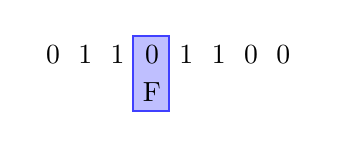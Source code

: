 \begin{tikzpicture}
    \matrix (m) at (0,0) [matrix of nodes] {
        0 & 1 & 1 & 0 & 1 & 1 & 0 & 0 \\
          &   &   & F &   &  \\
    };

    \begin{pgfonlayer}{background}
        \draw[draw=blue!75,fill=blue!25,thick] (m-2-4.south west) rectangle (m-1-4.north east);
    \end{pgfonlayer}
\end{tikzpicture}
